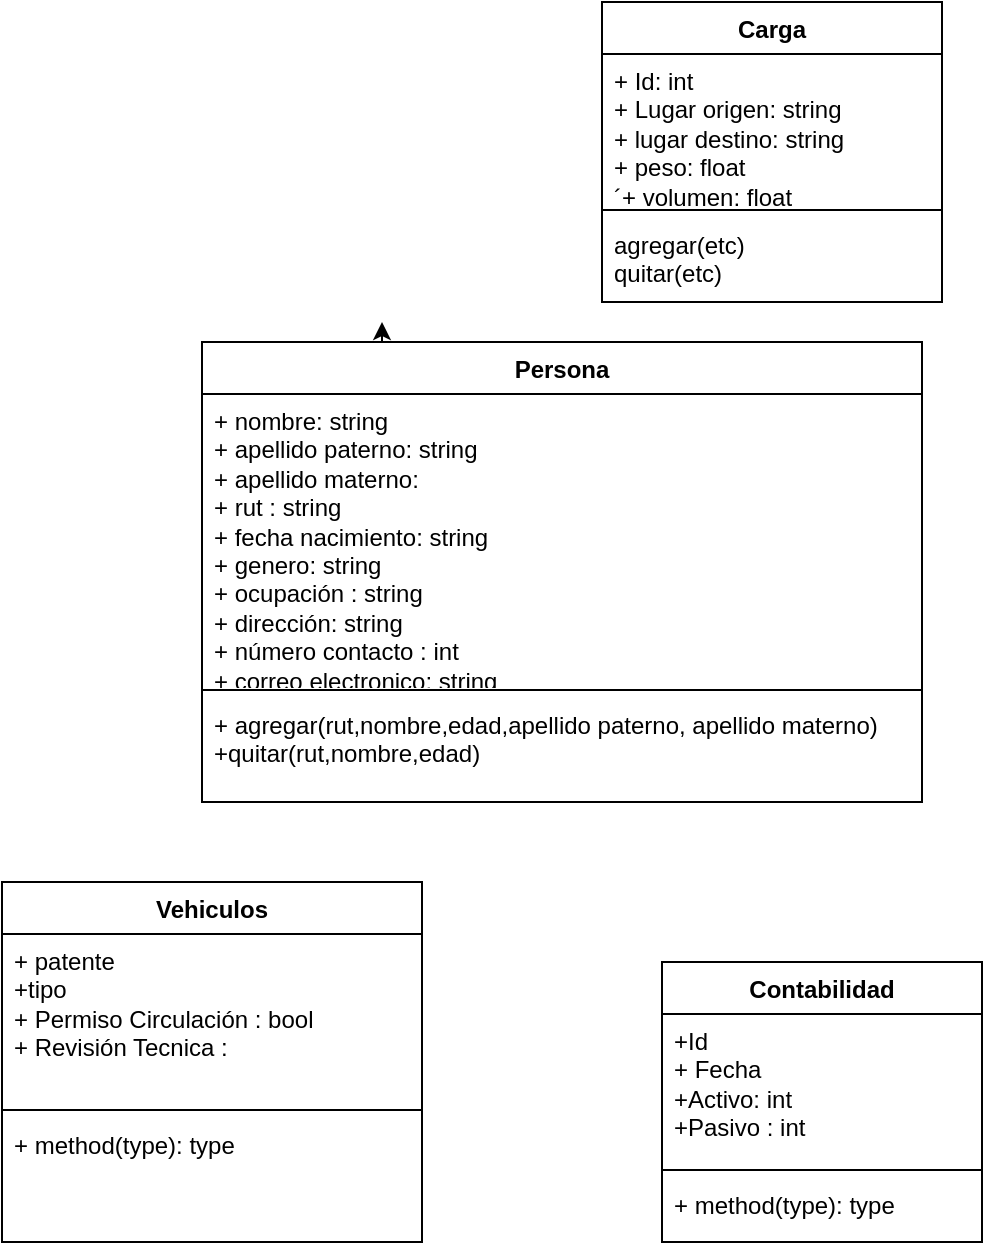 <mxfile version="21.6.8" type="device">
  <diagram name="Página-1" id="0yI9eo8hIITtmsqO3cbD">
    <mxGraphModel dx="1434" dy="790" grid="1" gridSize="10" guides="1" tooltips="1" connect="1" arrows="1" fold="1" page="1" pageScale="1" pageWidth="827" pageHeight="1169" math="0" shadow="0">
      <root>
        <mxCell id="0" />
        <mxCell id="1" parent="0" />
        <mxCell id="SyTfuHCewXCyrMTdJa-3-21" style="edgeStyle=orthogonalEdgeStyle;rounded=0;orthogonalLoop=1;jettySize=auto;html=1;exitX=0.25;exitY=0;exitDx=0;exitDy=0;" edge="1" parent="1" source="SyTfuHCewXCyrMTdJa-3-1">
          <mxGeometry relative="1" as="geometry">
            <mxPoint x="310" y="210" as="targetPoint" />
          </mxGeometry>
        </mxCell>
        <mxCell id="SyTfuHCewXCyrMTdJa-3-1" value="Persona" style="swimlane;fontStyle=1;align=center;verticalAlign=top;childLayout=stackLayout;horizontal=1;startSize=26;horizontalStack=0;resizeParent=1;resizeParentMax=0;resizeLast=0;collapsible=1;marginBottom=0;whiteSpace=wrap;html=1;" vertex="1" parent="1">
          <mxGeometry x="220" y="220" width="360" height="230" as="geometry" />
        </mxCell>
        <mxCell id="SyTfuHCewXCyrMTdJa-3-2" value="+ nombre: string&lt;br&gt;+ apellido paterno: string&lt;br&gt;+ apellido materno:&lt;br&gt;+ rut : string&lt;br&gt;+ fecha nacimiento: string&lt;br&gt;+ genero: string&lt;br&gt;+ ocupación : string&lt;br&gt;+ dirección: string&lt;br&gt;+ número contacto : int&lt;br&gt;+ correo electronico: string" style="text;strokeColor=none;fillColor=none;align=left;verticalAlign=top;spacingLeft=4;spacingRight=4;overflow=hidden;rotatable=0;points=[[0,0.5],[1,0.5]];portConstraint=eastwest;whiteSpace=wrap;html=1;" vertex="1" parent="SyTfuHCewXCyrMTdJa-3-1">
          <mxGeometry y="26" width="360" height="144" as="geometry" />
        </mxCell>
        <mxCell id="SyTfuHCewXCyrMTdJa-3-3" value="" style="line;strokeWidth=1;fillColor=none;align=left;verticalAlign=middle;spacingTop=-1;spacingLeft=3;spacingRight=3;rotatable=0;labelPosition=right;points=[];portConstraint=eastwest;strokeColor=inherit;" vertex="1" parent="SyTfuHCewXCyrMTdJa-3-1">
          <mxGeometry y="170" width="360" height="8" as="geometry" />
        </mxCell>
        <mxCell id="SyTfuHCewXCyrMTdJa-3-4" value="+ agregar(rut,nombre,edad,apellido paterno, apellido materno)&lt;br&gt;+quitar(rut,nombre,edad)&lt;br&gt;" style="text;strokeColor=none;fillColor=none;align=left;verticalAlign=top;spacingLeft=4;spacingRight=4;overflow=hidden;rotatable=0;points=[[0,0.5],[1,0.5]];portConstraint=eastwest;whiteSpace=wrap;html=1;" vertex="1" parent="SyTfuHCewXCyrMTdJa-3-1">
          <mxGeometry y="178" width="360" height="52" as="geometry" />
        </mxCell>
        <mxCell id="SyTfuHCewXCyrMTdJa-3-26" value="Vehiculos" style="swimlane;fontStyle=1;align=center;verticalAlign=top;childLayout=stackLayout;horizontal=1;startSize=26;horizontalStack=0;resizeParent=1;resizeParentMax=0;resizeLast=0;collapsible=1;marginBottom=0;whiteSpace=wrap;html=1;" vertex="1" parent="1">
          <mxGeometry x="120" y="490" width="210" height="180" as="geometry" />
        </mxCell>
        <mxCell id="SyTfuHCewXCyrMTdJa-3-27" value="+ patente&lt;br&gt;+tipo&lt;br&gt;+ Permiso Circulación : bool&lt;br&gt;+ Revisión Tecnica :&amp;nbsp;&lt;br&gt;" style="text;strokeColor=none;fillColor=none;align=left;verticalAlign=top;spacingLeft=4;spacingRight=4;overflow=hidden;rotatable=0;points=[[0,0.5],[1,0.5]];portConstraint=eastwest;whiteSpace=wrap;html=1;" vertex="1" parent="SyTfuHCewXCyrMTdJa-3-26">
          <mxGeometry y="26" width="210" height="84" as="geometry" />
        </mxCell>
        <mxCell id="SyTfuHCewXCyrMTdJa-3-28" value="" style="line;strokeWidth=1;fillColor=none;align=left;verticalAlign=middle;spacingTop=-1;spacingLeft=3;spacingRight=3;rotatable=0;labelPosition=right;points=[];portConstraint=eastwest;strokeColor=inherit;" vertex="1" parent="SyTfuHCewXCyrMTdJa-3-26">
          <mxGeometry y="110" width="210" height="8" as="geometry" />
        </mxCell>
        <mxCell id="SyTfuHCewXCyrMTdJa-3-29" value="+ method(type): type" style="text;strokeColor=none;fillColor=none;align=left;verticalAlign=top;spacingLeft=4;spacingRight=4;overflow=hidden;rotatable=0;points=[[0,0.5],[1,0.5]];portConstraint=eastwest;whiteSpace=wrap;html=1;" vertex="1" parent="SyTfuHCewXCyrMTdJa-3-26">
          <mxGeometry y="118" width="210" height="62" as="geometry" />
        </mxCell>
        <mxCell id="SyTfuHCewXCyrMTdJa-3-30" value="Carga" style="swimlane;fontStyle=1;align=center;verticalAlign=top;childLayout=stackLayout;horizontal=1;startSize=26;horizontalStack=0;resizeParent=1;resizeParentMax=0;resizeLast=0;collapsible=1;marginBottom=0;whiteSpace=wrap;html=1;" vertex="1" parent="1">
          <mxGeometry x="420" y="50" width="170" height="150" as="geometry" />
        </mxCell>
        <mxCell id="SyTfuHCewXCyrMTdJa-3-31" value="+ Id: int&lt;br&gt;+ Lugar origen: string&lt;br&gt;+ lugar destino: string&lt;br&gt;+ peso: float&lt;br&gt;´+ volumen: float" style="text;strokeColor=none;fillColor=none;align=left;verticalAlign=top;spacingLeft=4;spacingRight=4;overflow=hidden;rotatable=0;points=[[0,0.5],[1,0.5]];portConstraint=eastwest;whiteSpace=wrap;html=1;" vertex="1" parent="SyTfuHCewXCyrMTdJa-3-30">
          <mxGeometry y="26" width="170" height="74" as="geometry" />
        </mxCell>
        <mxCell id="SyTfuHCewXCyrMTdJa-3-32" value="" style="line;strokeWidth=1;fillColor=none;align=left;verticalAlign=middle;spacingTop=-1;spacingLeft=3;spacingRight=3;rotatable=0;labelPosition=right;points=[];portConstraint=eastwest;strokeColor=inherit;" vertex="1" parent="SyTfuHCewXCyrMTdJa-3-30">
          <mxGeometry y="100" width="170" height="8" as="geometry" />
        </mxCell>
        <mxCell id="SyTfuHCewXCyrMTdJa-3-33" value="agregar(etc)&lt;br&gt;quitar(etc)" style="text;strokeColor=none;fillColor=none;align=left;verticalAlign=top;spacingLeft=4;spacingRight=4;overflow=hidden;rotatable=0;points=[[0,0.5],[1,0.5]];portConstraint=eastwest;whiteSpace=wrap;html=1;" vertex="1" parent="SyTfuHCewXCyrMTdJa-3-30">
          <mxGeometry y="108" width="170" height="42" as="geometry" />
        </mxCell>
        <mxCell id="SyTfuHCewXCyrMTdJa-3-34" value="Contabilidad" style="swimlane;fontStyle=1;align=center;verticalAlign=top;childLayout=stackLayout;horizontal=1;startSize=26;horizontalStack=0;resizeParent=1;resizeParentMax=0;resizeLast=0;collapsible=1;marginBottom=0;whiteSpace=wrap;html=1;" vertex="1" parent="1">
          <mxGeometry x="450" y="530" width="160" height="140" as="geometry" />
        </mxCell>
        <mxCell id="SyTfuHCewXCyrMTdJa-3-35" value="+Id&lt;br&gt;+ Fecha&lt;br&gt;+Activo: int&lt;br&gt;+Pasivo : int" style="text;strokeColor=none;fillColor=none;align=left;verticalAlign=top;spacingLeft=4;spacingRight=4;overflow=hidden;rotatable=0;points=[[0,0.5],[1,0.5]];portConstraint=eastwest;whiteSpace=wrap;html=1;" vertex="1" parent="SyTfuHCewXCyrMTdJa-3-34">
          <mxGeometry y="26" width="160" height="74" as="geometry" />
        </mxCell>
        <mxCell id="SyTfuHCewXCyrMTdJa-3-36" value="" style="line;strokeWidth=1;fillColor=none;align=left;verticalAlign=middle;spacingTop=-1;spacingLeft=3;spacingRight=3;rotatable=0;labelPosition=right;points=[];portConstraint=eastwest;strokeColor=inherit;" vertex="1" parent="SyTfuHCewXCyrMTdJa-3-34">
          <mxGeometry y="100" width="160" height="8" as="geometry" />
        </mxCell>
        <mxCell id="SyTfuHCewXCyrMTdJa-3-37" value="+ method(type): type" style="text;strokeColor=none;fillColor=none;align=left;verticalAlign=top;spacingLeft=4;spacingRight=4;overflow=hidden;rotatable=0;points=[[0,0.5],[1,0.5]];portConstraint=eastwest;whiteSpace=wrap;html=1;" vertex="1" parent="SyTfuHCewXCyrMTdJa-3-34">
          <mxGeometry y="108" width="160" height="32" as="geometry" />
        </mxCell>
      </root>
    </mxGraphModel>
  </diagram>
</mxfile>
